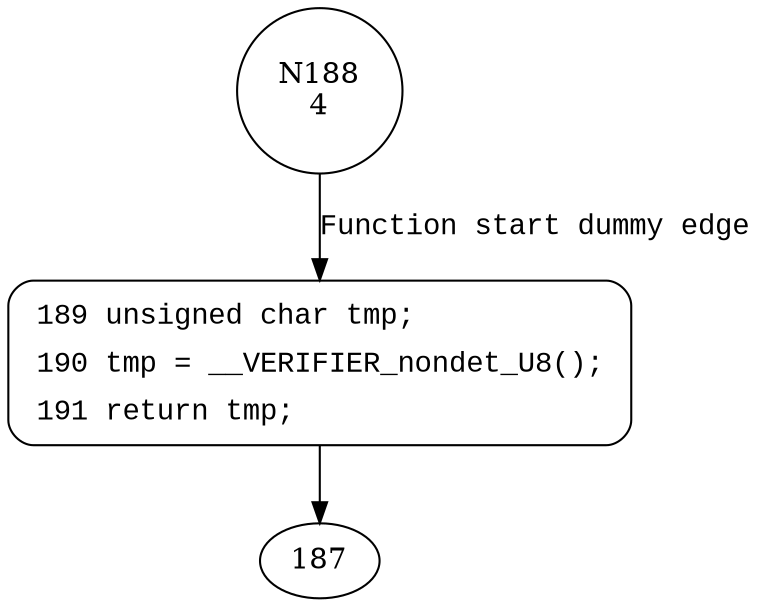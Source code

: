 digraph ecrobot_get_sonar_sensor {
188 [shape="circle" label="N188\n4"]
189 [shape="circle" label="N189\n3"]
189 [style="filled,bold" penwidth="1" fillcolor="white" fontname="Courier New" shape="Mrecord" label=<<table border="0" cellborder="0" cellpadding="3" bgcolor="white"><tr><td align="right">189</td><td align="left">unsigned char tmp;</td></tr><tr><td align="right">190</td><td align="left">tmp = __VERIFIER_nondet_U8();</td></tr><tr><td align="right">191</td><td align="left">return tmp;</td></tr></table>>]
189 -> 187[label=""]
188 -> 189 [label="Function start dummy edge" fontname="Courier New"]
}